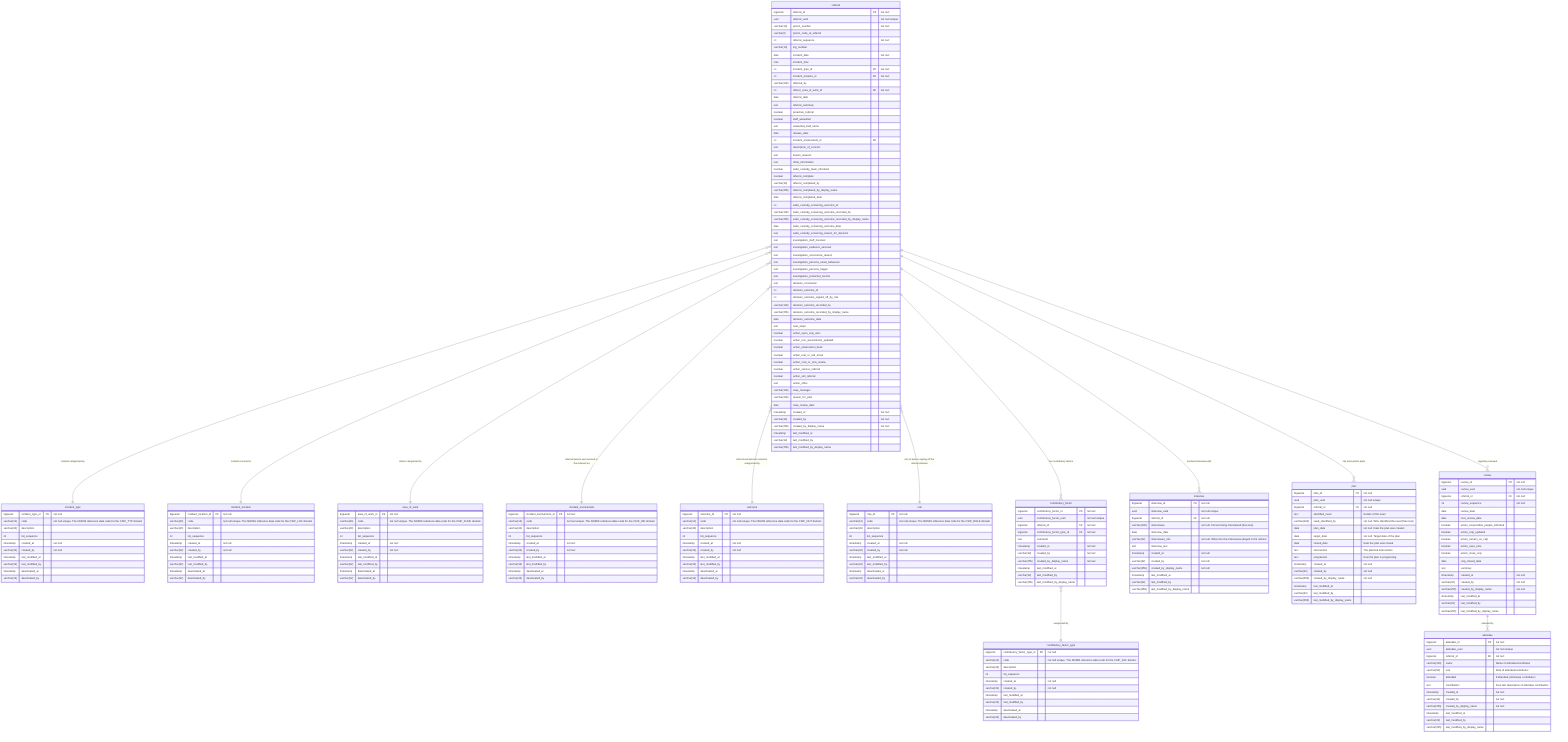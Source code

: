 erDiagram
    referral }o--|| incident_type : "incident categorised by"
    referral }o--|| incident_location : "incident occurred in"
    referral }o--|| area_of_work : "referer categorised by"
    referral }o--|| incident_involvement : "referred person was involved in the indecent as"
    referral }o--|| outcome : "referral and decision outcome categorised by"
    referral }o--|| role : "role of person signing off the referral decision"
    referral ||--o{ contributory_factor : "has contributory factors"
    referral ||--o{ interview : "involved interviews with"
    referral ||--o{ plan : "has intervention plans"
    referral ||--o{ review : "regularly reviewed"
    review ||--o{ attendee : "attended by"
    contributory_factor }o--|| contributory_factor_type : "categorised by"

referral {
    bigserial referral_id PK "not null"
    uuid referral_uuid "not null unique"
    varchar(10) prison_number "not null"
    varchar(6) prison_code_at_referral
    int referral_sequence "not null"
    varchar(10) log_number
    date incident_date "not null"
    time incident_time
    int incident_type_id FK "not null"
    int incident_location_id FK "not null"
    varchar(240) referred_by
    int referer_area_of_work_id FK "not null"
    date referral_date
    text referral_summary
    boolean proactive_referral
    boolean staff_assaulted
    text assaulted_staff_name

    date release_date
    int incident_involvement_id FK
    text description_of_concern
    text known_reasons
    text other_information
    boolean safer_custody_team_informed
    boolean referral_complete
    varchar(32) referral_completed_by
    varchar(255) referral_completed_by_display_name
    date referral_completed_date

    int safer_custody_screening_outcome_id
    varchar(100) safer_custody_screening_outcome_recorded_by
    varchar(255) safer_custody_screening_outcome_recorded_by_display_name
    date safer_custody_screening_outcome_date
    text safer_custody_screening_reason_for_decision

    text investigation_staff_involved
    text investigation_evidence_secured
    text investigation_occurrence_reason
    text investigation_persons_usual_behaviour
    text investigation_persons_trigger
    text investigation_protective_factors

    text decision_conclusion
    int decision_outcome_id
    int decision_outcome_signed_off_by_role
    varchar(100) decision_outcome_recorded_by
    varchar(255) decision_outcome_recorded_by_display_name
    date decision_outcome_date
    text next_steps
    boolean action_open_csip_alert
    boolean action_non_associations_updated
    boolean action_observation_book
    boolean action_unit_or_cell_move
    boolean action_csra_or_rsra_review
    boolean action_service_referral
    boolean action_sim_referral
    text action_other

    varchar(100) case_manager
    varchar(240) reason_for_plan
    date case_review_date

    timestamp created_at "not null"
    varchar(32) created_by "not null"
    varchar(255) created_by_display_name "not null"
    timestamp last_modified_at
    varchar(32) last_modified_by
    varchar(255) last_modified_by_display_name
}

contributory_factor {
    bigserial contributory_factor_id PK "not null"
    uuid contributory_factor_uuid "not null unique"
    bigserial referral_id FK "not null"
    bigserial contributory_factor_type_id FK "not null"
    text comment
    timestamp created_at "not null"
    varchar(32) created_by "not null"
    varchar(255) created_by_display_name "not null"
    timestamp last_modified_at
    varchar(32) last_modified_by
    varchar(255) last_modified_by_display_name
}

interview {
    bigserial interview_id PK "not null"
    uuid interview_uuid "not null unique"
    bigserial referral_id FK "not null"
    varchar(100) interviewee "not null. Person being interviewed (free text)"
    date interview_date
    varchar(12) interviewee_role "not null. What role the interviewee played in the referral"
    text interview_text
    timestamp created_at "not null"
    varchar(32) created_by "not null"
    varchar(255) created_by_display_name "not null"
    timestamp last_modified_at
    varchar(32) last_modified_by
    varchar(255) last_modified_by_display_name
}

plan {
    bigserial plan_id PK "not null"
    uuid plan_uuid "not null unique"
    bigserial referral_id FK "not null"
    text identified_need "Details of the need"
    varchar(100) need_identified_by "not null. Who identified the need (free text)"
    date plan_date "not null. Date the plan was created"
    date target_date "not null. Target date of the plan"
    date closed_date "Date the plan was closed"
    text intervention "The planned intervention"
    text progression "How the plan is progressing"
    timestamp created_at "not null"
    varchar(32) created_by "not null"
    varchar(255) created_by_display_name "not null"
    timestamp last_modified_at
    varchar(32) last_modified_by
    varchar(255) last_modified_by_display_name
}

review {
    bigserial review_id PK "not null"
    uuid review_uuid "not null unique"
    bigserial referral_id FK "not null"
    int review_sequence "not null"
    date review_date
    date next_review_date
    boolean action_responsible_people_informed
    boolean action_csip_updated
    boolean action_remain_on_csip
    boolean action_case_note
    boolean action_close_csip
    date csip_closed_date
    text summary
    timestamp created_at "not null"
    varchar(32) created_by "not null"
    varchar(255) created_by_display_name "not null"
    timestamp last_modified_at
    varchar(32) last_modified_by
    varchar(255) last_modified_by_display_name
}

attendee {
    bigserial attendee_id PK "not null"
    uuid attendee_uuid "not null unique"
    bigserial referral_id FK "not null"
    varchar(100) name "Name of attendee/contributor"
    varchar(50) role "Role of attendee/contributor"
    boolean attended "If attended (otherwise contributor)"
    text contribution "Free text description of attendee contribution"
    timestamp created_at "not null"
    varchar(32) created_by "not null"
    varchar(255) created_by_display_name "not null"
    timestamp last_modified_at
    varchar(32) last_modified_by
    varchar(255) last_modified_by_display_name
}

incident_type {
    bigserial incident_type_id PK "not null"
    varchar(12) code "not null unique. The NOMIS reference data code for the CSIP_TYP domain"
    varchar(40) description
    int list_sequence
    timestamp created_at "not null"
    varchar(32) created_by "not null"
    timestamp last_modified_at
    varchar(32) last_modified_by
    timestamp deactivated_at
    varchar(32) deactivated_by
}

incident_location {
    bigserial incident_location_id PK "not null"
    varchar(40) code "not null unique. The NOMIS reference data code for the CSIP_LOC domain"
    varchar(40) description
    int list_sequence
    timestamp created_at "not null"
    varchar(32) created_by "not null"
    timestamp last_modified_at
    varchar(32) last_modified_by
    timestamp deactivated_at
    varchar(32) deactivated_by
}

area_of_work {
    bigserial area_of_work_id PK "not null"
    varchar(40) code "not null unique. The NOMIS reference data code for the CSIP_FUNC domain"
    varchar(40) description
    int list_sequence
    timestamp created_at "not null"
    varchar(32) created_by "not null"
    timestamp last_modified_at
    varchar(32) last_modified_by
    timestamp deactivated_at
    varchar(32) deactivated_by
}

incident_involvement {
    bigserial incident_involvement_id PK "not null"
    varchar(12) code "not null unique. The NOMIS reference data code for the CSIP_INV domain"
    varchar(40) description
    int list_sequence
    timestamp created_at "not null"
    varchar(32) created_by "not null"
    timestamp last_modified_at
    varchar(32) last_modified_by
    timestamp deactivated_at
    varchar(32) deactivated_by
}

contributory_factor_type {
    bigserial contributory_factor_type_id PK "not null"
    varchar(12) code "not null unique. The NOMIS reference data code for the CSIP_FAC domain"
    varchar(40) description
    int list_sequence
    timestamp created_at "not null"
    varchar(32) created_by "not null"
    timestamp last_modified_at
    varchar(32) last_modified_by
    timestamp deactivated_at
    varchar(32) deactivated_by
}

outcome {
    bigserial outcome_id PK "not null"
    varchar(12) code "not null unique. The NOMIS reference data code for the CSIP_OUT domain"
    varchar(40) description
    int list_sequence
    timestamp created_at "not null"
    varchar(32) created_by "not null"
    timestamp last_modified_at
    varchar(32) last_modified_by
    timestamp deactivated_at
    varchar(32) deactivated_by
}

role {
    bigserial role_id PK "not null"
    varchar(12) code "not null unique. The NOMIS reference data code for the CSIP_ROLE domain"
    varchar(40) description
    int list_sequence
    timestamp created_at "not null"
    varchar(32) created_by "not null"
    timestamp last_modified_at
    varchar(32) last_modified_by
    timestamp deactivated_at
    varchar(32) deactivated_by
}